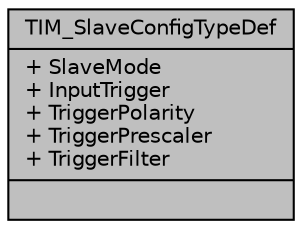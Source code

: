 digraph "TIM_SlaveConfigTypeDef"
{
  edge [fontname="Helvetica",fontsize="10",labelfontname="Helvetica",labelfontsize="10"];
  node [fontname="Helvetica",fontsize="10",shape=record];
  Node1 [label="{TIM_SlaveConfigTypeDef\n|+ SlaveMode\l+ InputTrigger\l+ TriggerPolarity\l+ TriggerPrescaler\l+ TriggerFilter\l|}",height=0.2,width=0.4,color="black", fillcolor="grey75", style="filled", fontcolor="black"];
}
